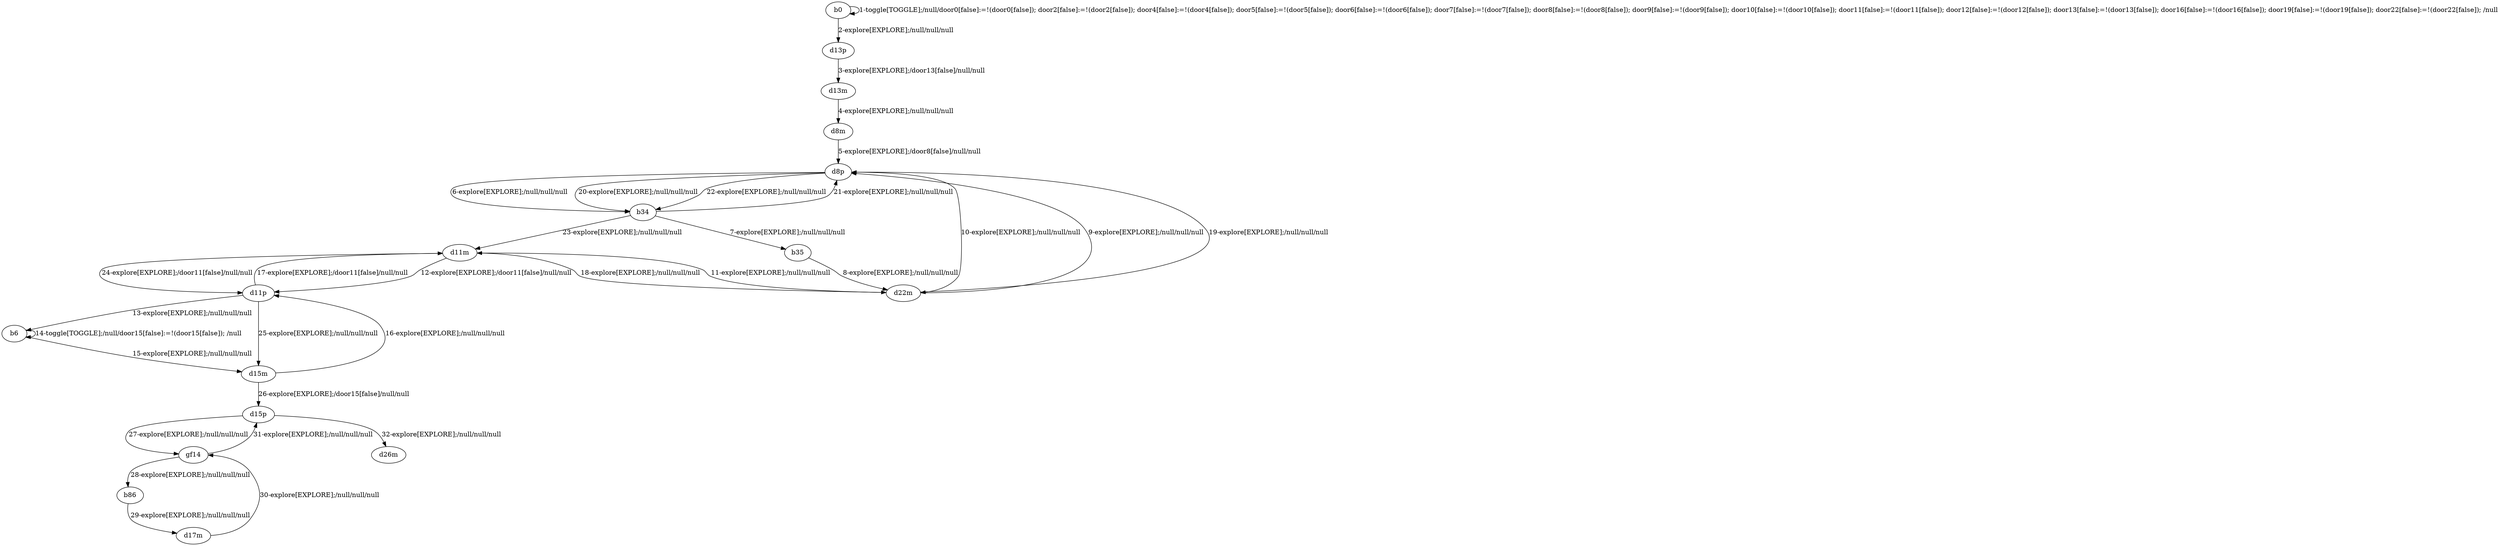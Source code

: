 # Total number of goals covered by this test: 1
# gf14 --> d15p

digraph g {
"b0" -> "b0" [label = "1-toggle[TOGGLE];/null/door0[false]:=!(door0[false]); door2[false]:=!(door2[false]); door4[false]:=!(door4[false]); door5[false]:=!(door5[false]); door6[false]:=!(door6[false]); door7[false]:=!(door7[false]); door8[false]:=!(door8[false]); door9[false]:=!(door9[false]); door10[false]:=!(door10[false]); door11[false]:=!(door11[false]); door12[false]:=!(door12[false]); door13[false]:=!(door13[false]); door16[false]:=!(door16[false]); door19[false]:=!(door19[false]); door22[false]:=!(door22[false]); /null"];
"b0" -> "d13p" [label = "2-explore[EXPLORE];/null/null/null"];
"d13p" -> "d13m" [label = "3-explore[EXPLORE];/door13[false]/null/null"];
"d13m" -> "d8m" [label = "4-explore[EXPLORE];/null/null/null"];
"d8m" -> "d8p" [label = "5-explore[EXPLORE];/door8[false]/null/null"];
"d8p" -> "b34" [label = "6-explore[EXPLORE];/null/null/null"];
"b34" -> "b35" [label = "7-explore[EXPLORE];/null/null/null"];
"b35" -> "d22m" [label = "8-explore[EXPLORE];/null/null/null"];
"d22m" -> "d8p" [label = "9-explore[EXPLORE];/null/null/null"];
"d8p" -> "d22m" [label = "10-explore[EXPLORE];/null/null/null"];
"d22m" -> "d11m" [label = "11-explore[EXPLORE];/null/null/null"];
"d11m" -> "d11p" [label = "12-explore[EXPLORE];/door11[false]/null/null"];
"d11p" -> "b6" [label = "13-explore[EXPLORE];/null/null/null"];
"b6" -> "b6" [label = "14-toggle[TOGGLE];/null/door15[false]:=!(door15[false]); /null"];
"b6" -> "d15m" [label = "15-explore[EXPLORE];/null/null/null"];
"d15m" -> "d11p" [label = "16-explore[EXPLORE];/null/null/null"];
"d11p" -> "d11m" [label = "17-explore[EXPLORE];/door11[false]/null/null"];
"d11m" -> "d22m" [label = "18-explore[EXPLORE];/null/null/null"];
"d22m" -> "d8p" [label = "19-explore[EXPLORE];/null/null/null"];
"d8p" -> "b34" [label = "20-explore[EXPLORE];/null/null/null"];
"b34" -> "d8p" [label = "21-explore[EXPLORE];/null/null/null"];
"d8p" -> "b34" [label = "22-explore[EXPLORE];/null/null/null"];
"b34" -> "d11m" [label = "23-explore[EXPLORE];/null/null/null"];
"d11m" -> "d11p" [label = "24-explore[EXPLORE];/door11[false]/null/null"];
"d11p" -> "d15m" [label = "25-explore[EXPLORE];/null/null/null"];
"d15m" -> "d15p" [label = "26-explore[EXPLORE];/door15[false]/null/null"];
"d15p" -> "gf14" [label = "27-explore[EXPLORE];/null/null/null"];
"gf14" -> "b86" [label = "28-explore[EXPLORE];/null/null/null"];
"b86" -> "d17m" [label = "29-explore[EXPLORE];/null/null/null"];
"d17m" -> "gf14" [label = "30-explore[EXPLORE];/null/null/null"];
"gf14" -> "d15p" [label = "31-explore[EXPLORE];/null/null/null"];
"d15p" -> "d26m" [label = "32-explore[EXPLORE];/null/null/null"];
}